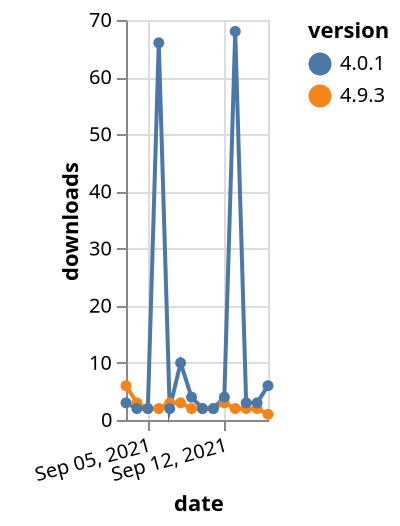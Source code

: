 {"$schema": "https://vega.github.io/schema/vega-lite/v5.json", "description": "A simple bar chart with embedded data.", "data": {"values": [{"date": "2021-09-03", "total": 32, "delta": 6, "version": "4.9.3"}, {"date": "2021-09-04", "total": 35, "delta": 3, "version": "4.9.3"}, {"date": "2021-09-05", "total": 37, "delta": 2, "version": "4.9.3"}, {"date": "2021-09-06", "total": 39, "delta": 2, "version": "4.9.3"}, {"date": "2021-09-07", "total": 42, "delta": 3, "version": "4.9.3"}, {"date": "2021-09-08", "total": 45, "delta": 3, "version": "4.9.3"}, {"date": "2021-09-09", "total": 47, "delta": 2, "version": "4.9.3"}, {"date": "2021-09-10", "total": 49, "delta": 2, "version": "4.9.3"}, {"date": "2021-09-11", "total": 51, "delta": 2, "version": "4.9.3"}, {"date": "2021-09-12", "total": 54, "delta": 3, "version": "4.9.3"}, {"date": "2021-09-13", "total": 56, "delta": 2, "version": "4.9.3"}, {"date": "2021-09-14", "total": 58, "delta": 2, "version": "4.9.3"}, {"date": "2021-09-15", "total": 60, "delta": 2, "version": "4.9.3"}, {"date": "2021-09-16", "total": 61, "delta": 1, "version": "4.9.3"}, {"date": "2021-09-03", "total": 18655, "delta": 3, "version": "4.0.1"}, {"date": "2021-09-04", "total": 18657, "delta": 2, "version": "4.0.1"}, {"date": "2021-09-05", "total": 18659, "delta": 2, "version": "4.0.1"}, {"date": "2021-09-06", "total": 18725, "delta": 66, "version": "4.0.1"}, {"date": "2021-09-07", "total": 18727, "delta": 2, "version": "4.0.1"}, {"date": "2021-09-08", "total": 18737, "delta": 10, "version": "4.0.1"}, {"date": "2021-09-09", "total": 18741, "delta": 4, "version": "4.0.1"}, {"date": "2021-09-10", "total": 18743, "delta": 2, "version": "4.0.1"}, {"date": "2021-09-11", "total": 18745, "delta": 2, "version": "4.0.1"}, {"date": "2021-09-12", "total": 18749, "delta": 4, "version": "4.0.1"}, {"date": "2021-09-13", "total": 18817, "delta": 68, "version": "4.0.1"}, {"date": "2021-09-14", "total": 18820, "delta": 3, "version": "4.0.1"}, {"date": "2021-09-15", "total": 18823, "delta": 3, "version": "4.0.1"}, {"date": "2021-09-16", "total": 18829, "delta": 6, "version": "4.0.1"}]}, "width": "container", "mark": {"type": "line", "point": {"filled": true}}, "encoding": {"x": {"field": "date", "type": "temporal", "timeUnit": "yearmonthdate", "title": "date", "axis": {"labelAngle": -15}}, "y": {"field": "delta", "type": "quantitative", "title": "downloads"}, "color": {"field": "version", "type": "nominal"}, "tooltip": {"field": "delta"}}}